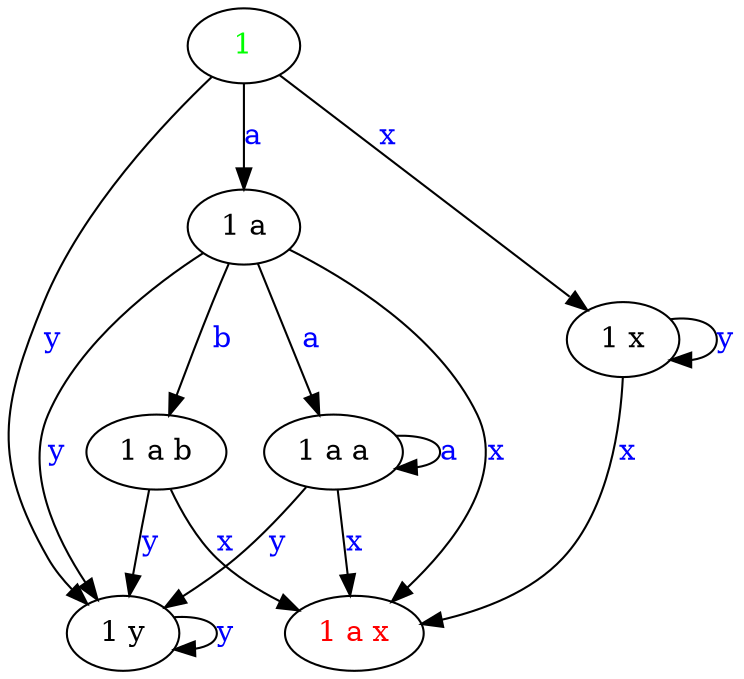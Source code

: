 digraph G {
	"1 a a"->"1 a x"[ label=<<font color="blue">x</font>> ];
	"1 a"->"1 y"[ label=<<font color="blue">y</font>> ];
	"1 a b"->"1 a x"[ label=<<font color="blue">x</font>> ];
	"1"->"1 x"[ label=<<font color="blue">x</font>> ];
	"1"->"1 y"[ label=<<font color="blue">y</font>> ];
	"1 a"->"1 a a"[ label=<<font color="blue">a</font>> ];
	"1 x"->"1 a x"[ label=<<font color="blue">x</font>> ];
	"1 y"->"1 y"[ label=<<font color="blue">y</font>> ];
	"1 a a"->"1 y"[ label=<<font color="blue">y</font>> ];
	"1 a a"->"1 a a"[ label=<<font color="blue">a</font>> ];
	"1 a"->"1 a x"[ label=<<font color="blue">x</font>> ];
	"1 a"->"1 a b"[ label=<<font color="blue">b</font>> ];
	"1 a b"->"1 y"[ label=<<font color="blue">y</font>> ];
	"1 x"->"1 x"[ label=<<font color="blue">y</font>> ];
	"1"->"1 a"[ label=<<font color="blue">a</font>> ];
	"1 a a";
	"1 a b";
	"1 a x" [ label=<<font color="red">1 a x</font>> ];
	"1 a";
	"1 x";
	"1 y";
	"1" [ label=<<font color="green">1</font>> ];

}
